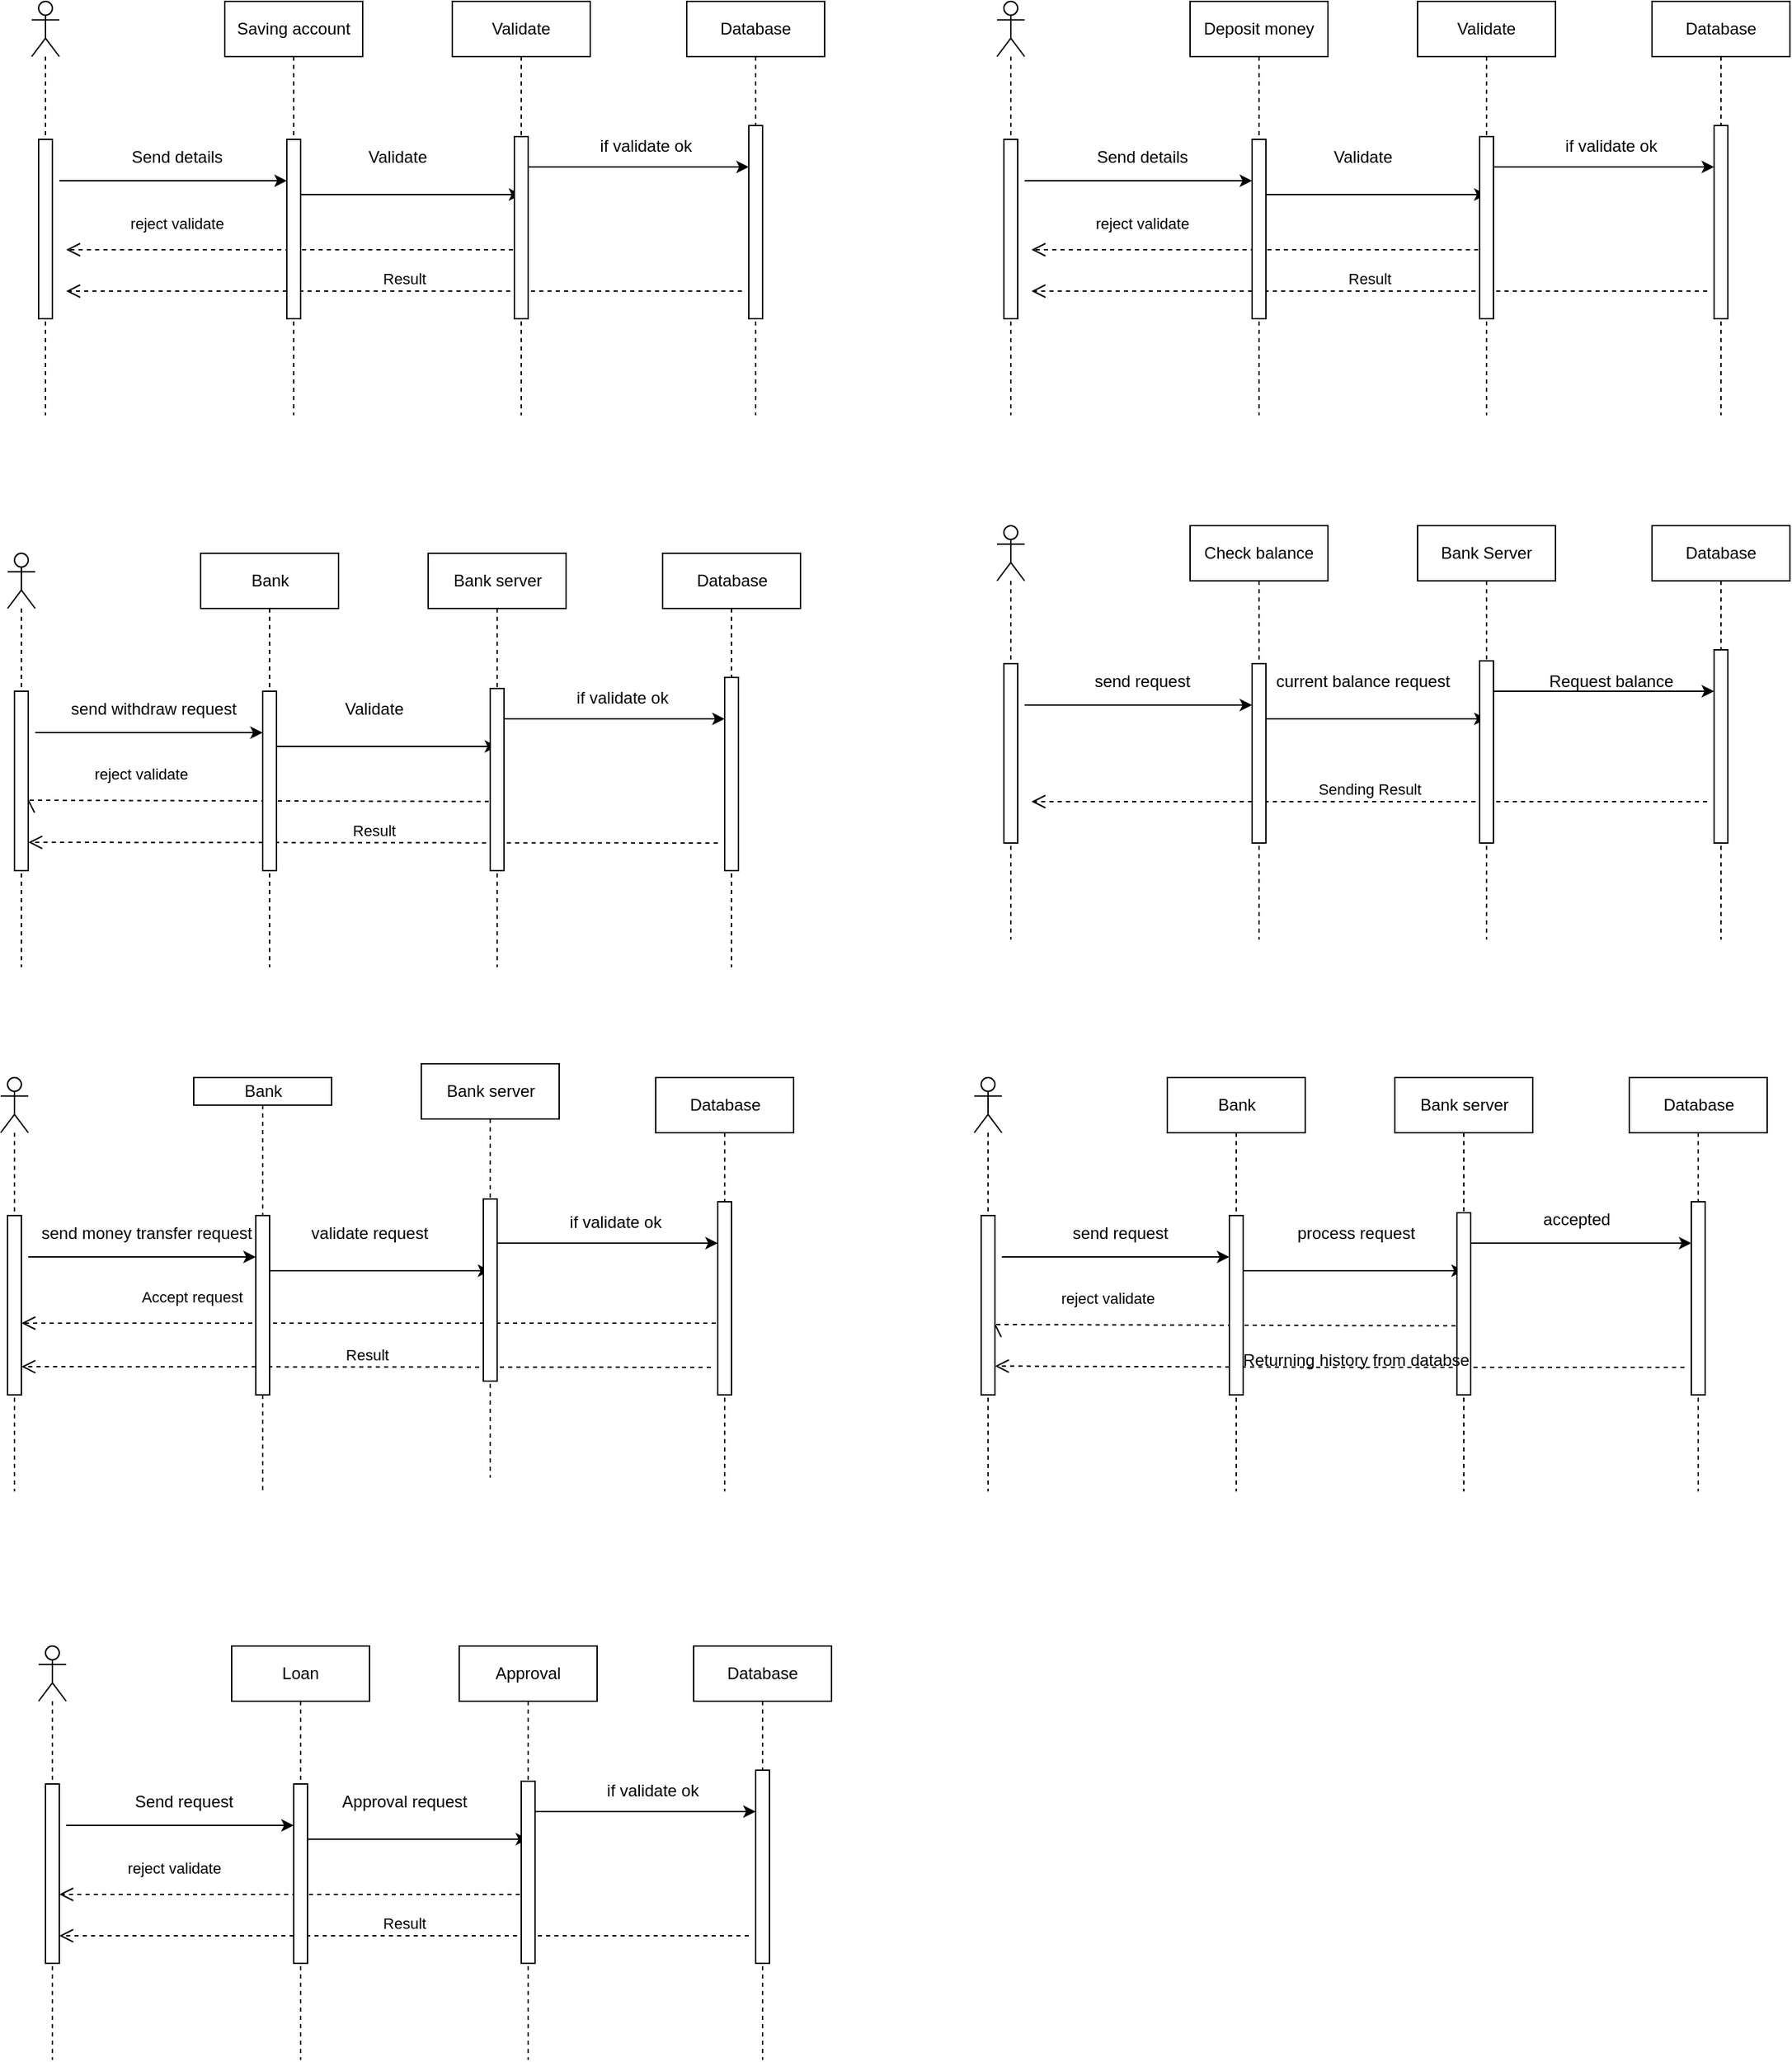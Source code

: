 <mxfile version="21.6.5" type="google">
  <diagram name="Page-1" id="U9WB36zFBjtZ9pLFfb3T">
    <mxGraphModel grid="1" page="1" gridSize="10" guides="1" tooltips="1" connect="1" arrows="1" fold="1" pageScale="1" pageWidth="1100" pageHeight="850" math="0" shadow="0">
      <root>
        <mxCell id="0" />
        <mxCell id="1" parent="0" />
        <mxCell id="IOoQbqno6DKZROFJa4lL-25" value="" style="endArrow=classic;html=1;rounded=0;" edge="1" parent="1">
          <mxGeometry width="50" height="50" relative="1" as="geometry">
            <mxPoint x="160" y="180" as="sourcePoint" />
            <mxPoint x="325" y="180" as="targetPoint" />
          </mxGeometry>
        </mxCell>
        <mxCell id="IOoQbqno6DKZROFJa4lL-26" value="" style="endArrow=classic;html=1;rounded=0;" edge="1" parent="1" target="IOoQbqno6DKZROFJa4lL-63">
          <mxGeometry width="50" height="50" relative="1" as="geometry">
            <mxPoint x="495" y="170" as="sourcePoint" />
            <mxPoint x="655" y="169.96" as="targetPoint" />
          </mxGeometry>
        </mxCell>
        <mxCell id="IOoQbqno6DKZROFJa4lL-27" value="" style="endArrow=classic;html=1;rounded=0;" edge="1" parent="1">
          <mxGeometry width="50" height="50" relative="1" as="geometry">
            <mxPoint x="335" y="190" as="sourcePoint" />
            <mxPoint x="495" y="190" as="targetPoint" />
          </mxGeometry>
        </mxCell>
        <mxCell id="IOoQbqno6DKZROFJa4lL-28" value="Send details" style="text;html=1;align=center;verticalAlign=middle;resizable=0;points=[];autosize=1;strokeColor=none;fillColor=none;" vertex="1" parent="1">
          <mxGeometry x="200" y="148" width="90" height="30" as="geometry" />
        </mxCell>
        <mxCell id="IOoQbqno6DKZROFJa4lL-30" value="Validate" style="text;html=1;align=center;verticalAlign=middle;resizable=0;points=[];autosize=1;strokeColor=none;fillColor=none;" vertex="1" parent="1">
          <mxGeometry x="370" y="148" width="70" height="30" as="geometry" />
        </mxCell>
        <mxCell id="IOoQbqno6DKZROFJa4lL-31" value="if validate ok" style="text;html=1;align=center;verticalAlign=middle;resizable=0;points=[];autosize=1;strokeColor=none;fillColor=none;" vertex="1" parent="1">
          <mxGeometry x="540" y="140" width="90" height="30" as="geometry" />
        </mxCell>
        <mxCell id="IOoQbqno6DKZROFJa4lL-33" value="Result" style="html=1;verticalAlign=bottom;endArrow=open;dashed=1;endSize=8;edgeStyle=elbowEdgeStyle;elbow=vertical;curved=0;rounded=0;" edge="1" parent="1">
          <mxGeometry relative="1" as="geometry">
            <mxPoint x="655" y="260" as="sourcePoint" />
            <mxPoint x="165" y="260" as="targetPoint" />
          </mxGeometry>
        </mxCell>
        <mxCell id="IOoQbqno6DKZROFJa4lL-34" value="reject validate" style="html=1;verticalAlign=bottom;endArrow=open;dashed=1;endSize=8;edgeStyle=elbowEdgeStyle;elbow=vertical;curved=0;rounded=0;exitX=0;exitY=0.615;exitDx=0;exitDy=0;exitPerimeter=0;" edge="1" parent="1">
          <mxGeometry x="0.515" y="-10" relative="1" as="geometry">
            <mxPoint x="495" y="229.95" as="sourcePoint" />
            <mxPoint x="165" y="230" as="targetPoint" />
            <mxPoint as="offset" />
          </mxGeometry>
        </mxCell>
        <mxCell id="IOoQbqno6DKZROFJa4lL-56" value="" style="shape=umlLifeline;perimeter=lifelinePerimeter;whiteSpace=wrap;html=1;container=1;dropTarget=0;collapsible=0;recursiveResize=0;outlineConnect=0;portConstraint=eastwest;newEdgeStyle={&quot;edgeStyle&quot;:&quot;elbowEdgeStyle&quot;,&quot;elbow&quot;:&quot;vertical&quot;,&quot;curved&quot;:0,&quot;rounded&quot;:0};participant=umlActor;" vertex="1" parent="1">
          <mxGeometry x="140" y="50" width="20" height="300" as="geometry" />
        </mxCell>
        <mxCell id="IOoQbqno6DKZROFJa4lL-57" value="" style="html=1;points=[];perimeter=orthogonalPerimeter;outlineConnect=0;targetShapes=umlLifeline;portConstraint=eastwest;newEdgeStyle={&quot;edgeStyle&quot;:&quot;elbowEdgeStyle&quot;,&quot;elbow&quot;:&quot;vertical&quot;,&quot;curved&quot;:0,&quot;rounded&quot;:0};" vertex="1" parent="IOoQbqno6DKZROFJa4lL-56">
          <mxGeometry x="5" y="100" width="10" height="130" as="geometry" />
        </mxCell>
        <mxCell id="IOoQbqno6DKZROFJa4lL-58" value="Saving account" style="shape=umlLifeline;perimeter=lifelinePerimeter;whiteSpace=wrap;html=1;container=1;dropTarget=0;collapsible=0;recursiveResize=0;outlineConnect=0;portConstraint=eastwest;newEdgeStyle={&quot;edgeStyle&quot;:&quot;elbowEdgeStyle&quot;,&quot;elbow&quot;:&quot;vertical&quot;,&quot;curved&quot;:0,&quot;rounded&quot;:0};" vertex="1" parent="1">
          <mxGeometry x="280" y="50" width="100" height="300" as="geometry" />
        </mxCell>
        <mxCell id="IOoQbqno6DKZROFJa4lL-59" value="" style="html=1;points=[];perimeter=orthogonalPerimeter;outlineConnect=0;targetShapes=umlLifeline;portConstraint=eastwest;newEdgeStyle={&quot;edgeStyle&quot;:&quot;elbowEdgeStyle&quot;,&quot;elbow&quot;:&quot;vertical&quot;,&quot;curved&quot;:0,&quot;rounded&quot;:0};" vertex="1" parent="IOoQbqno6DKZROFJa4lL-58">
          <mxGeometry x="45" y="100" width="10" height="130" as="geometry" />
        </mxCell>
        <mxCell id="IOoQbqno6DKZROFJa4lL-60" value="Validate" style="shape=umlLifeline;perimeter=lifelinePerimeter;whiteSpace=wrap;html=1;container=1;dropTarget=0;collapsible=0;recursiveResize=0;outlineConnect=0;portConstraint=eastwest;newEdgeStyle={&quot;edgeStyle&quot;:&quot;elbowEdgeStyle&quot;,&quot;elbow&quot;:&quot;vertical&quot;,&quot;curved&quot;:0,&quot;rounded&quot;:0};" vertex="1" parent="1">
          <mxGeometry x="445" y="50" width="100" height="300" as="geometry" />
        </mxCell>
        <mxCell id="IOoQbqno6DKZROFJa4lL-61" value="" style="html=1;points=[];perimeter=orthogonalPerimeter;outlineConnect=0;targetShapes=umlLifeline;portConstraint=eastwest;newEdgeStyle={&quot;edgeStyle&quot;:&quot;elbowEdgeStyle&quot;,&quot;elbow&quot;:&quot;vertical&quot;,&quot;curved&quot;:0,&quot;rounded&quot;:0};" vertex="1" parent="IOoQbqno6DKZROFJa4lL-60">
          <mxGeometry x="45" y="98" width="10" height="132" as="geometry" />
        </mxCell>
        <mxCell id="IOoQbqno6DKZROFJa4lL-62" value="Database" style="shape=umlLifeline;perimeter=lifelinePerimeter;whiteSpace=wrap;html=1;container=1;dropTarget=0;collapsible=0;recursiveResize=0;outlineConnect=0;portConstraint=eastwest;newEdgeStyle={&quot;edgeStyle&quot;:&quot;elbowEdgeStyle&quot;,&quot;elbow&quot;:&quot;vertical&quot;,&quot;curved&quot;:0,&quot;rounded&quot;:0};" vertex="1" parent="1">
          <mxGeometry x="615" y="50" width="100" height="300" as="geometry" />
        </mxCell>
        <mxCell id="IOoQbqno6DKZROFJa4lL-63" value="" style="html=1;points=[];perimeter=orthogonalPerimeter;outlineConnect=0;targetShapes=umlLifeline;portConstraint=eastwest;newEdgeStyle={&quot;edgeStyle&quot;:&quot;elbowEdgeStyle&quot;,&quot;elbow&quot;:&quot;vertical&quot;,&quot;curved&quot;:0,&quot;rounded&quot;:0};" vertex="1" parent="IOoQbqno6DKZROFJa4lL-62">
          <mxGeometry x="45" y="90" width="10" height="140" as="geometry" />
        </mxCell>
        <mxCell id="IOoQbqno6DKZROFJa4lL-65" value="" style="endArrow=classic;html=1;rounded=0;" edge="1" parent="1">
          <mxGeometry width="50" height="50" relative="1" as="geometry">
            <mxPoint x="860" y="560" as="sourcePoint" />
            <mxPoint x="1025" y="560" as="targetPoint" />
          </mxGeometry>
        </mxCell>
        <mxCell id="IOoQbqno6DKZROFJa4lL-66" value="" style="endArrow=classic;html=1;rounded=0;" edge="1" parent="1" target="IOoQbqno6DKZROFJa4lL-80">
          <mxGeometry width="50" height="50" relative="1" as="geometry">
            <mxPoint x="1195" y="550" as="sourcePoint" />
            <mxPoint x="1355" y="549.96" as="targetPoint" />
          </mxGeometry>
        </mxCell>
        <mxCell id="IOoQbqno6DKZROFJa4lL-67" value="" style="endArrow=classic;html=1;rounded=0;" edge="1" parent="1">
          <mxGeometry width="50" height="50" relative="1" as="geometry">
            <mxPoint x="1035" y="570" as="sourcePoint" />
            <mxPoint x="1195" y="570" as="targetPoint" />
          </mxGeometry>
        </mxCell>
        <mxCell id="IOoQbqno6DKZROFJa4lL-68" value="send request" style="text;html=1;align=center;verticalAlign=middle;resizable=0;points=[];autosize=1;strokeColor=none;fillColor=none;" vertex="1" parent="1">
          <mxGeometry x="900" y="528" width="90" height="30" as="geometry" />
        </mxCell>
        <mxCell id="IOoQbqno6DKZROFJa4lL-69" value="current balance request" style="text;html=1;align=center;verticalAlign=middle;resizable=0;points=[];autosize=1;strokeColor=none;fillColor=none;" vertex="1" parent="1">
          <mxGeometry x="1030" y="528" width="150" height="30" as="geometry" />
        </mxCell>
        <mxCell id="IOoQbqno6DKZROFJa4lL-70" value="Request balance" style="text;html=1;align=center;verticalAlign=middle;resizable=0;points=[];autosize=1;strokeColor=none;fillColor=none;" vertex="1" parent="1">
          <mxGeometry x="1230" y="528" width="110" height="30" as="geometry" />
        </mxCell>
        <mxCell id="IOoQbqno6DKZROFJa4lL-71" value="Sending Result" style="html=1;verticalAlign=bottom;endArrow=open;dashed=1;endSize=8;edgeStyle=elbowEdgeStyle;elbow=vertical;curved=0;rounded=0;" edge="1" parent="1">
          <mxGeometry relative="1" as="geometry">
            <mxPoint x="1355" y="630" as="sourcePoint" />
            <mxPoint x="865" y="630" as="targetPoint" />
          </mxGeometry>
        </mxCell>
        <mxCell id="IOoQbqno6DKZROFJa4lL-73" value="" style="shape=umlLifeline;perimeter=lifelinePerimeter;whiteSpace=wrap;html=1;container=1;dropTarget=0;collapsible=0;recursiveResize=0;outlineConnect=0;portConstraint=eastwest;newEdgeStyle={&quot;edgeStyle&quot;:&quot;elbowEdgeStyle&quot;,&quot;elbow&quot;:&quot;vertical&quot;,&quot;curved&quot;:0,&quot;rounded&quot;:0};participant=umlActor;" vertex="1" parent="1">
          <mxGeometry x="840" y="430" width="20" height="300" as="geometry" />
        </mxCell>
        <mxCell id="IOoQbqno6DKZROFJa4lL-74" value="" style="html=1;points=[];perimeter=orthogonalPerimeter;outlineConnect=0;targetShapes=umlLifeline;portConstraint=eastwest;newEdgeStyle={&quot;edgeStyle&quot;:&quot;elbowEdgeStyle&quot;,&quot;elbow&quot;:&quot;vertical&quot;,&quot;curved&quot;:0,&quot;rounded&quot;:0};" vertex="1" parent="IOoQbqno6DKZROFJa4lL-73">
          <mxGeometry x="5" y="100" width="10" height="130" as="geometry" />
        </mxCell>
        <mxCell id="IOoQbqno6DKZROFJa4lL-75" value="Check balance" style="shape=umlLifeline;perimeter=lifelinePerimeter;whiteSpace=wrap;html=1;container=1;dropTarget=0;collapsible=0;recursiveResize=0;outlineConnect=0;portConstraint=eastwest;newEdgeStyle={&quot;edgeStyle&quot;:&quot;elbowEdgeStyle&quot;,&quot;elbow&quot;:&quot;vertical&quot;,&quot;curved&quot;:0,&quot;rounded&quot;:0};" vertex="1" parent="1">
          <mxGeometry x="980" y="430" width="100" height="300" as="geometry" />
        </mxCell>
        <mxCell id="IOoQbqno6DKZROFJa4lL-76" value="" style="html=1;points=[];perimeter=orthogonalPerimeter;outlineConnect=0;targetShapes=umlLifeline;portConstraint=eastwest;newEdgeStyle={&quot;edgeStyle&quot;:&quot;elbowEdgeStyle&quot;,&quot;elbow&quot;:&quot;vertical&quot;,&quot;curved&quot;:0,&quot;rounded&quot;:0};" vertex="1" parent="IOoQbqno6DKZROFJa4lL-75">
          <mxGeometry x="45" y="100" width="10" height="130" as="geometry" />
        </mxCell>
        <mxCell id="IOoQbqno6DKZROFJa4lL-77" value="Bank Server" style="shape=umlLifeline;perimeter=lifelinePerimeter;whiteSpace=wrap;html=1;container=1;dropTarget=0;collapsible=0;recursiveResize=0;outlineConnect=0;portConstraint=eastwest;newEdgeStyle={&quot;edgeStyle&quot;:&quot;elbowEdgeStyle&quot;,&quot;elbow&quot;:&quot;vertical&quot;,&quot;curved&quot;:0,&quot;rounded&quot;:0};" vertex="1" parent="1">
          <mxGeometry x="1145" y="430" width="100" height="300" as="geometry" />
        </mxCell>
        <mxCell id="IOoQbqno6DKZROFJa4lL-78" value="" style="html=1;points=[];perimeter=orthogonalPerimeter;outlineConnect=0;targetShapes=umlLifeline;portConstraint=eastwest;newEdgeStyle={&quot;edgeStyle&quot;:&quot;elbowEdgeStyle&quot;,&quot;elbow&quot;:&quot;vertical&quot;,&quot;curved&quot;:0,&quot;rounded&quot;:0};" vertex="1" parent="IOoQbqno6DKZROFJa4lL-77">
          <mxGeometry x="45" y="98" width="10" height="132" as="geometry" />
        </mxCell>
        <mxCell id="IOoQbqno6DKZROFJa4lL-79" value="Database" style="shape=umlLifeline;perimeter=lifelinePerimeter;whiteSpace=wrap;html=1;container=1;dropTarget=0;collapsible=0;recursiveResize=0;outlineConnect=0;portConstraint=eastwest;newEdgeStyle={&quot;edgeStyle&quot;:&quot;elbowEdgeStyle&quot;,&quot;elbow&quot;:&quot;vertical&quot;,&quot;curved&quot;:0,&quot;rounded&quot;:0};" vertex="1" parent="1">
          <mxGeometry x="1315" y="430" width="100" height="300" as="geometry" />
        </mxCell>
        <mxCell id="IOoQbqno6DKZROFJa4lL-80" value="" style="html=1;points=[];perimeter=orthogonalPerimeter;outlineConnect=0;targetShapes=umlLifeline;portConstraint=eastwest;newEdgeStyle={&quot;edgeStyle&quot;:&quot;elbowEdgeStyle&quot;,&quot;elbow&quot;:&quot;vertical&quot;,&quot;curved&quot;:0,&quot;rounded&quot;:0};" vertex="1" parent="IOoQbqno6DKZROFJa4lL-79">
          <mxGeometry x="45" y="90" width="10" height="140" as="geometry" />
        </mxCell>
        <mxCell id="IOoQbqno6DKZROFJa4lL-97" value="" style="endArrow=classic;html=1;rounded=0;" edge="1" parent="1">
          <mxGeometry width="50" height="50" relative="1" as="geometry">
            <mxPoint x="165" y="1372" as="sourcePoint" />
            <mxPoint x="330" y="1372" as="targetPoint" />
          </mxGeometry>
        </mxCell>
        <mxCell id="IOoQbqno6DKZROFJa4lL-98" value="" style="endArrow=classic;html=1;rounded=0;" edge="1" parent="1" target="IOoQbqno6DKZROFJa4lL-112">
          <mxGeometry width="50" height="50" relative="1" as="geometry">
            <mxPoint x="500" y="1362" as="sourcePoint" />
            <mxPoint x="660" y="1361.96" as="targetPoint" />
          </mxGeometry>
        </mxCell>
        <mxCell id="IOoQbqno6DKZROFJa4lL-99" value="" style="endArrow=classic;html=1;rounded=0;" edge="1" parent="1">
          <mxGeometry width="50" height="50" relative="1" as="geometry">
            <mxPoint x="340" y="1382" as="sourcePoint" />
            <mxPoint x="500" y="1382" as="targetPoint" />
          </mxGeometry>
        </mxCell>
        <mxCell id="IOoQbqno6DKZROFJa4lL-100" value="Send request" style="text;html=1;align=center;verticalAlign=middle;resizable=0;points=[];autosize=1;strokeColor=none;fillColor=none;" vertex="1" parent="1">
          <mxGeometry x="205" y="1340" width="90" height="30" as="geometry" />
        </mxCell>
        <mxCell id="IOoQbqno6DKZROFJa4lL-101" value="Approval request" style="text;html=1;align=center;verticalAlign=middle;resizable=0;points=[];autosize=1;strokeColor=none;fillColor=none;" vertex="1" parent="1">
          <mxGeometry x="355" y="1340" width="110" height="30" as="geometry" />
        </mxCell>
        <mxCell id="IOoQbqno6DKZROFJa4lL-102" value="if validate ok" style="text;html=1;align=center;verticalAlign=middle;resizable=0;points=[];autosize=1;strokeColor=none;fillColor=none;" vertex="1" parent="1">
          <mxGeometry x="545" y="1332" width="90" height="30" as="geometry" />
        </mxCell>
        <mxCell id="IOoQbqno6DKZROFJa4lL-103" value="Result" style="html=1;verticalAlign=bottom;endArrow=open;dashed=1;endSize=8;edgeStyle=elbowEdgeStyle;elbow=vertical;curved=0;rounded=0;" edge="1" parent="1" target="IOoQbqno6DKZROFJa4lL-106">
          <mxGeometry relative="1" as="geometry">
            <mxPoint x="660" y="1452" as="sourcePoint" />
            <mxPoint x="170" y="1452" as="targetPoint" />
          </mxGeometry>
        </mxCell>
        <mxCell id="IOoQbqno6DKZROFJa4lL-104" value="reject validate" style="html=1;verticalAlign=bottom;endArrow=open;dashed=1;endSize=8;edgeStyle=elbowEdgeStyle;elbow=vertical;curved=0;rounded=0;exitX=0;exitY=0.615;exitDx=0;exitDy=0;exitPerimeter=0;" edge="1" parent="1" target="IOoQbqno6DKZROFJa4lL-106">
          <mxGeometry x="0.515" y="-10" relative="1" as="geometry">
            <mxPoint x="500" y="1421.95" as="sourcePoint" />
            <mxPoint x="170" y="1422" as="targetPoint" />
            <mxPoint as="offset" />
          </mxGeometry>
        </mxCell>
        <mxCell id="IOoQbqno6DKZROFJa4lL-105" value="" style="shape=umlLifeline;perimeter=lifelinePerimeter;whiteSpace=wrap;html=1;container=1;dropTarget=0;collapsible=0;recursiveResize=0;outlineConnect=0;portConstraint=eastwest;newEdgeStyle={&quot;edgeStyle&quot;:&quot;elbowEdgeStyle&quot;,&quot;elbow&quot;:&quot;vertical&quot;,&quot;curved&quot;:0,&quot;rounded&quot;:0};participant=umlActor;" vertex="1" parent="1">
          <mxGeometry x="145" y="1242" width="20" height="300" as="geometry" />
        </mxCell>
        <mxCell id="IOoQbqno6DKZROFJa4lL-106" value="" style="html=1;points=[];perimeter=orthogonalPerimeter;outlineConnect=0;targetShapes=umlLifeline;portConstraint=eastwest;newEdgeStyle={&quot;edgeStyle&quot;:&quot;elbowEdgeStyle&quot;,&quot;elbow&quot;:&quot;vertical&quot;,&quot;curved&quot;:0,&quot;rounded&quot;:0};" vertex="1" parent="IOoQbqno6DKZROFJa4lL-105">
          <mxGeometry x="5" y="100" width="10" height="130" as="geometry" />
        </mxCell>
        <mxCell id="IOoQbqno6DKZROFJa4lL-107" value="Loan" style="shape=umlLifeline;perimeter=lifelinePerimeter;whiteSpace=wrap;html=1;container=1;dropTarget=0;collapsible=0;recursiveResize=0;outlineConnect=0;portConstraint=eastwest;newEdgeStyle={&quot;edgeStyle&quot;:&quot;elbowEdgeStyle&quot;,&quot;elbow&quot;:&quot;vertical&quot;,&quot;curved&quot;:0,&quot;rounded&quot;:0};" vertex="1" parent="1">
          <mxGeometry x="285" y="1242" width="100" height="300" as="geometry" />
        </mxCell>
        <mxCell id="IOoQbqno6DKZROFJa4lL-108" value="" style="html=1;points=[];perimeter=orthogonalPerimeter;outlineConnect=0;targetShapes=umlLifeline;portConstraint=eastwest;newEdgeStyle={&quot;edgeStyle&quot;:&quot;elbowEdgeStyle&quot;,&quot;elbow&quot;:&quot;vertical&quot;,&quot;curved&quot;:0,&quot;rounded&quot;:0};" vertex="1" parent="IOoQbqno6DKZROFJa4lL-107">
          <mxGeometry x="45" y="100" width="10" height="130" as="geometry" />
        </mxCell>
        <mxCell id="IOoQbqno6DKZROFJa4lL-109" value="Approval" style="shape=umlLifeline;perimeter=lifelinePerimeter;whiteSpace=wrap;html=1;container=1;dropTarget=0;collapsible=0;recursiveResize=0;outlineConnect=0;portConstraint=eastwest;newEdgeStyle={&quot;edgeStyle&quot;:&quot;elbowEdgeStyle&quot;,&quot;elbow&quot;:&quot;vertical&quot;,&quot;curved&quot;:0,&quot;rounded&quot;:0};" vertex="1" parent="1">
          <mxGeometry x="450" y="1242" width="100" height="300" as="geometry" />
        </mxCell>
        <mxCell id="IOoQbqno6DKZROFJa4lL-110" value="" style="html=1;points=[];perimeter=orthogonalPerimeter;outlineConnect=0;targetShapes=umlLifeline;portConstraint=eastwest;newEdgeStyle={&quot;edgeStyle&quot;:&quot;elbowEdgeStyle&quot;,&quot;elbow&quot;:&quot;vertical&quot;,&quot;curved&quot;:0,&quot;rounded&quot;:0};" vertex="1" parent="IOoQbqno6DKZROFJa4lL-109">
          <mxGeometry x="45" y="98" width="10" height="132" as="geometry" />
        </mxCell>
        <mxCell id="IOoQbqno6DKZROFJa4lL-111" value="Database" style="shape=umlLifeline;perimeter=lifelinePerimeter;whiteSpace=wrap;html=1;container=1;dropTarget=0;collapsible=0;recursiveResize=0;outlineConnect=0;portConstraint=eastwest;newEdgeStyle={&quot;edgeStyle&quot;:&quot;elbowEdgeStyle&quot;,&quot;elbow&quot;:&quot;vertical&quot;,&quot;curved&quot;:0,&quot;rounded&quot;:0};" vertex="1" parent="1">
          <mxGeometry x="620" y="1242" width="100" height="300" as="geometry" />
        </mxCell>
        <mxCell id="IOoQbqno6DKZROFJa4lL-112" value="" style="html=1;points=[];perimeter=orthogonalPerimeter;outlineConnect=0;targetShapes=umlLifeline;portConstraint=eastwest;newEdgeStyle={&quot;edgeStyle&quot;:&quot;elbowEdgeStyle&quot;,&quot;elbow&quot;:&quot;vertical&quot;,&quot;curved&quot;:0,&quot;rounded&quot;:0};" vertex="1" parent="IOoQbqno6DKZROFJa4lL-111">
          <mxGeometry x="45" y="90" width="10" height="140" as="geometry" />
        </mxCell>
        <mxCell id="IOoQbqno6DKZROFJa4lL-113" value="" style="endArrow=classic;html=1;rounded=0;" edge="1" parent="1">
          <mxGeometry width="50" height="50" relative="1" as="geometry">
            <mxPoint x="860" y="180" as="sourcePoint" />
            <mxPoint x="1025" y="180" as="targetPoint" />
          </mxGeometry>
        </mxCell>
        <mxCell id="IOoQbqno6DKZROFJa4lL-114" value="" style="endArrow=classic;html=1;rounded=0;" edge="1" parent="1" target="IOoQbqno6DKZROFJa4lL-128">
          <mxGeometry width="50" height="50" relative="1" as="geometry">
            <mxPoint x="1195" y="170" as="sourcePoint" />
            <mxPoint x="1355" y="169.96" as="targetPoint" />
          </mxGeometry>
        </mxCell>
        <mxCell id="IOoQbqno6DKZROFJa4lL-115" value="" style="endArrow=classic;html=1;rounded=0;" edge="1" parent="1">
          <mxGeometry width="50" height="50" relative="1" as="geometry">
            <mxPoint x="1035" y="190" as="sourcePoint" />
            <mxPoint x="1195" y="190" as="targetPoint" />
          </mxGeometry>
        </mxCell>
        <mxCell id="IOoQbqno6DKZROFJa4lL-116" value="Send details" style="text;html=1;align=center;verticalAlign=middle;resizable=0;points=[];autosize=1;strokeColor=none;fillColor=none;" vertex="1" parent="1">
          <mxGeometry x="900" y="148" width="90" height="30" as="geometry" />
        </mxCell>
        <mxCell id="IOoQbqno6DKZROFJa4lL-117" value="Validate" style="text;html=1;align=center;verticalAlign=middle;resizable=0;points=[];autosize=1;strokeColor=none;fillColor=none;" vertex="1" parent="1">
          <mxGeometry x="1070" y="148" width="70" height="30" as="geometry" />
        </mxCell>
        <mxCell id="IOoQbqno6DKZROFJa4lL-118" value="if validate ok" style="text;html=1;align=center;verticalAlign=middle;resizable=0;points=[];autosize=1;strokeColor=none;fillColor=none;" vertex="1" parent="1">
          <mxGeometry x="1240" y="140" width="90" height="30" as="geometry" />
        </mxCell>
        <mxCell id="IOoQbqno6DKZROFJa4lL-119" value="Result" style="html=1;verticalAlign=bottom;endArrow=open;dashed=1;endSize=8;edgeStyle=elbowEdgeStyle;elbow=vertical;curved=0;rounded=0;" edge="1" parent="1">
          <mxGeometry relative="1" as="geometry">
            <mxPoint x="1355" y="260" as="sourcePoint" />
            <mxPoint x="865" y="260" as="targetPoint" />
          </mxGeometry>
        </mxCell>
        <mxCell id="IOoQbqno6DKZROFJa4lL-120" value="reject validate" style="html=1;verticalAlign=bottom;endArrow=open;dashed=1;endSize=8;edgeStyle=elbowEdgeStyle;elbow=vertical;curved=0;rounded=0;exitX=0;exitY=0.615;exitDx=0;exitDy=0;exitPerimeter=0;" edge="1" parent="1">
          <mxGeometry x="0.515" y="-10" relative="1" as="geometry">
            <mxPoint x="1195" y="229.95" as="sourcePoint" />
            <mxPoint x="865" y="230" as="targetPoint" />
            <mxPoint as="offset" />
          </mxGeometry>
        </mxCell>
        <mxCell id="IOoQbqno6DKZROFJa4lL-121" value="" style="shape=umlLifeline;perimeter=lifelinePerimeter;whiteSpace=wrap;html=1;container=1;dropTarget=0;collapsible=0;recursiveResize=0;outlineConnect=0;portConstraint=eastwest;newEdgeStyle={&quot;edgeStyle&quot;:&quot;elbowEdgeStyle&quot;,&quot;elbow&quot;:&quot;vertical&quot;,&quot;curved&quot;:0,&quot;rounded&quot;:0};participant=umlActor;" vertex="1" parent="1">
          <mxGeometry x="840" y="50" width="20" height="300" as="geometry" />
        </mxCell>
        <mxCell id="IOoQbqno6DKZROFJa4lL-122" value="" style="html=1;points=[];perimeter=orthogonalPerimeter;outlineConnect=0;targetShapes=umlLifeline;portConstraint=eastwest;newEdgeStyle={&quot;edgeStyle&quot;:&quot;elbowEdgeStyle&quot;,&quot;elbow&quot;:&quot;vertical&quot;,&quot;curved&quot;:0,&quot;rounded&quot;:0};" vertex="1" parent="IOoQbqno6DKZROFJa4lL-121">
          <mxGeometry x="5" y="100" width="10" height="130" as="geometry" />
        </mxCell>
        <mxCell id="IOoQbqno6DKZROFJa4lL-123" value="Deposit money" style="shape=umlLifeline;perimeter=lifelinePerimeter;whiteSpace=wrap;html=1;container=1;dropTarget=0;collapsible=0;recursiveResize=0;outlineConnect=0;portConstraint=eastwest;newEdgeStyle={&quot;edgeStyle&quot;:&quot;elbowEdgeStyle&quot;,&quot;elbow&quot;:&quot;vertical&quot;,&quot;curved&quot;:0,&quot;rounded&quot;:0};" vertex="1" parent="1">
          <mxGeometry x="980" y="50" width="100" height="300" as="geometry" />
        </mxCell>
        <mxCell id="IOoQbqno6DKZROFJa4lL-124" value="" style="html=1;points=[];perimeter=orthogonalPerimeter;outlineConnect=0;targetShapes=umlLifeline;portConstraint=eastwest;newEdgeStyle={&quot;edgeStyle&quot;:&quot;elbowEdgeStyle&quot;,&quot;elbow&quot;:&quot;vertical&quot;,&quot;curved&quot;:0,&quot;rounded&quot;:0};" vertex="1" parent="IOoQbqno6DKZROFJa4lL-123">
          <mxGeometry x="45" y="100" width="10" height="130" as="geometry" />
        </mxCell>
        <mxCell id="IOoQbqno6DKZROFJa4lL-125" value="Validate" style="shape=umlLifeline;perimeter=lifelinePerimeter;whiteSpace=wrap;html=1;container=1;dropTarget=0;collapsible=0;recursiveResize=0;outlineConnect=0;portConstraint=eastwest;newEdgeStyle={&quot;edgeStyle&quot;:&quot;elbowEdgeStyle&quot;,&quot;elbow&quot;:&quot;vertical&quot;,&quot;curved&quot;:0,&quot;rounded&quot;:0};" vertex="1" parent="1">
          <mxGeometry x="1145" y="50" width="100" height="300" as="geometry" />
        </mxCell>
        <mxCell id="IOoQbqno6DKZROFJa4lL-126" value="" style="html=1;points=[];perimeter=orthogonalPerimeter;outlineConnect=0;targetShapes=umlLifeline;portConstraint=eastwest;newEdgeStyle={&quot;edgeStyle&quot;:&quot;elbowEdgeStyle&quot;,&quot;elbow&quot;:&quot;vertical&quot;,&quot;curved&quot;:0,&quot;rounded&quot;:0};" vertex="1" parent="IOoQbqno6DKZROFJa4lL-125">
          <mxGeometry x="45" y="98" width="10" height="132" as="geometry" />
        </mxCell>
        <mxCell id="IOoQbqno6DKZROFJa4lL-127" value="Database" style="shape=umlLifeline;perimeter=lifelinePerimeter;whiteSpace=wrap;html=1;container=1;dropTarget=0;collapsible=0;recursiveResize=0;outlineConnect=0;portConstraint=eastwest;newEdgeStyle={&quot;edgeStyle&quot;:&quot;elbowEdgeStyle&quot;,&quot;elbow&quot;:&quot;vertical&quot;,&quot;curved&quot;:0,&quot;rounded&quot;:0};" vertex="1" parent="1">
          <mxGeometry x="1315" y="50" width="100" height="300" as="geometry" />
        </mxCell>
        <mxCell id="IOoQbqno6DKZROFJa4lL-128" value="" style="html=1;points=[];perimeter=orthogonalPerimeter;outlineConnect=0;targetShapes=umlLifeline;portConstraint=eastwest;newEdgeStyle={&quot;edgeStyle&quot;:&quot;elbowEdgeStyle&quot;,&quot;elbow&quot;:&quot;vertical&quot;,&quot;curved&quot;:0,&quot;rounded&quot;:0};" vertex="1" parent="IOoQbqno6DKZROFJa4lL-127">
          <mxGeometry x="45" y="90" width="10" height="140" as="geometry" />
        </mxCell>
        <mxCell id="IOoQbqno6DKZROFJa4lL-129" value="" style="endArrow=classic;html=1;rounded=0;" edge="1" parent="1">
          <mxGeometry width="50" height="50" relative="1" as="geometry">
            <mxPoint x="142.5" y="580" as="sourcePoint" />
            <mxPoint x="307.5" y="580" as="targetPoint" />
          </mxGeometry>
        </mxCell>
        <mxCell id="IOoQbqno6DKZROFJa4lL-130" value="" style="endArrow=classic;html=1;rounded=0;" edge="1" parent="1" target="IOoQbqno6DKZROFJa4lL-144">
          <mxGeometry width="50" height="50" relative="1" as="geometry">
            <mxPoint x="477.5" y="570" as="sourcePoint" />
            <mxPoint x="637.5" y="569.96" as="targetPoint" />
          </mxGeometry>
        </mxCell>
        <mxCell id="IOoQbqno6DKZROFJa4lL-131" value="" style="endArrow=classic;html=1;rounded=0;" edge="1" parent="1">
          <mxGeometry width="50" height="50" relative="1" as="geometry">
            <mxPoint x="317.5" y="590" as="sourcePoint" />
            <mxPoint x="477.5" y="590" as="targetPoint" />
          </mxGeometry>
        </mxCell>
        <mxCell id="IOoQbqno6DKZROFJa4lL-132" value="send withdraw request" style="text;html=1;align=center;verticalAlign=middle;resizable=0;points=[];autosize=1;strokeColor=none;fillColor=none;" vertex="1" parent="1">
          <mxGeometry x="157.5" y="548" width="140" height="30" as="geometry" />
        </mxCell>
        <mxCell id="IOoQbqno6DKZROFJa4lL-133" value="Validate" style="text;html=1;align=center;verticalAlign=middle;resizable=0;points=[];autosize=1;strokeColor=none;fillColor=none;" vertex="1" parent="1">
          <mxGeometry x="352.5" y="548" width="70" height="30" as="geometry" />
        </mxCell>
        <mxCell id="IOoQbqno6DKZROFJa4lL-134" value="if validate ok" style="text;html=1;align=center;verticalAlign=middle;resizable=0;points=[];autosize=1;strokeColor=none;fillColor=none;" vertex="1" parent="1">
          <mxGeometry x="522.5" y="540" width="90" height="30" as="geometry" />
        </mxCell>
        <mxCell id="IOoQbqno6DKZROFJa4lL-135" value="Result" style="html=1;verticalAlign=bottom;endArrow=open;dashed=1;endSize=8;edgeStyle=elbowEdgeStyle;elbow=vertical;curved=0;rounded=0;entryX=0.753;entryY=0.697;entryDx=0;entryDy=0;entryPerimeter=0;" edge="1" parent="1" target="IOoQbqno6DKZROFJa4lL-137">
          <mxGeometry relative="1" as="geometry">
            <mxPoint x="637.5" y="660" as="sourcePoint" />
            <mxPoint x="147.5" y="660" as="targetPoint" />
          </mxGeometry>
        </mxCell>
        <mxCell id="IOoQbqno6DKZROFJa4lL-136" value="reject validate" style="html=1;verticalAlign=bottom;endArrow=open;dashed=1;endSize=8;edgeStyle=elbowEdgeStyle;elbow=vertical;curved=0;rounded=0;exitX=0;exitY=0.615;exitDx=0;exitDy=0;exitPerimeter=0;entryX=0.753;entryY=0.593;entryDx=0;entryDy=0;entryPerimeter=0;" edge="1" parent="1" target="IOoQbqno6DKZROFJa4lL-137">
          <mxGeometry x="0.515" y="-10" relative="1" as="geometry">
            <mxPoint x="477.5" y="629.95" as="sourcePoint" />
            <mxPoint x="147.5" y="630" as="targetPoint" />
            <mxPoint as="offset" />
          </mxGeometry>
        </mxCell>
        <mxCell id="IOoQbqno6DKZROFJa4lL-137" value="" style="shape=umlLifeline;perimeter=lifelinePerimeter;whiteSpace=wrap;html=1;container=1;dropTarget=0;collapsible=0;recursiveResize=0;outlineConnect=0;portConstraint=eastwest;newEdgeStyle={&quot;edgeStyle&quot;:&quot;elbowEdgeStyle&quot;,&quot;elbow&quot;:&quot;vertical&quot;,&quot;curved&quot;:0,&quot;rounded&quot;:0};participant=umlActor;" vertex="1" parent="1">
          <mxGeometry x="122.5" y="450" width="20" height="300" as="geometry" />
        </mxCell>
        <mxCell id="IOoQbqno6DKZROFJa4lL-138" value="" style="html=1;points=[];perimeter=orthogonalPerimeter;outlineConnect=0;targetShapes=umlLifeline;portConstraint=eastwest;newEdgeStyle={&quot;edgeStyle&quot;:&quot;elbowEdgeStyle&quot;,&quot;elbow&quot;:&quot;vertical&quot;,&quot;curved&quot;:0,&quot;rounded&quot;:0};" vertex="1" parent="IOoQbqno6DKZROFJa4lL-137">
          <mxGeometry x="5" y="100" width="10" height="130" as="geometry" />
        </mxCell>
        <mxCell id="IOoQbqno6DKZROFJa4lL-139" value="Bank" style="shape=umlLifeline;perimeter=lifelinePerimeter;whiteSpace=wrap;html=1;container=1;dropTarget=0;collapsible=0;recursiveResize=0;outlineConnect=0;portConstraint=eastwest;newEdgeStyle={&quot;edgeStyle&quot;:&quot;elbowEdgeStyle&quot;,&quot;elbow&quot;:&quot;vertical&quot;,&quot;curved&quot;:0,&quot;rounded&quot;:0};" vertex="1" parent="1">
          <mxGeometry x="262.5" y="450" width="100" height="300" as="geometry" />
        </mxCell>
        <mxCell id="IOoQbqno6DKZROFJa4lL-140" value="" style="html=1;points=[];perimeter=orthogonalPerimeter;outlineConnect=0;targetShapes=umlLifeline;portConstraint=eastwest;newEdgeStyle={&quot;edgeStyle&quot;:&quot;elbowEdgeStyle&quot;,&quot;elbow&quot;:&quot;vertical&quot;,&quot;curved&quot;:0,&quot;rounded&quot;:0};" vertex="1" parent="IOoQbqno6DKZROFJa4lL-139">
          <mxGeometry x="45" y="100" width="10" height="130" as="geometry" />
        </mxCell>
        <mxCell id="IOoQbqno6DKZROFJa4lL-141" value="Bank server" style="shape=umlLifeline;perimeter=lifelinePerimeter;whiteSpace=wrap;html=1;container=1;dropTarget=0;collapsible=0;recursiveResize=0;outlineConnect=0;portConstraint=eastwest;newEdgeStyle={&quot;edgeStyle&quot;:&quot;elbowEdgeStyle&quot;,&quot;elbow&quot;:&quot;vertical&quot;,&quot;curved&quot;:0,&quot;rounded&quot;:0};" vertex="1" parent="1">
          <mxGeometry x="427.5" y="450" width="100" height="300" as="geometry" />
        </mxCell>
        <mxCell id="IOoQbqno6DKZROFJa4lL-142" value="" style="html=1;points=[];perimeter=orthogonalPerimeter;outlineConnect=0;targetShapes=umlLifeline;portConstraint=eastwest;newEdgeStyle={&quot;edgeStyle&quot;:&quot;elbowEdgeStyle&quot;,&quot;elbow&quot;:&quot;vertical&quot;,&quot;curved&quot;:0,&quot;rounded&quot;:0};" vertex="1" parent="IOoQbqno6DKZROFJa4lL-141">
          <mxGeometry x="45" y="98" width="10" height="132" as="geometry" />
        </mxCell>
        <mxCell id="IOoQbqno6DKZROFJa4lL-143" value="Database" style="shape=umlLifeline;perimeter=lifelinePerimeter;whiteSpace=wrap;html=1;container=1;dropTarget=0;collapsible=0;recursiveResize=0;outlineConnect=0;portConstraint=eastwest;newEdgeStyle={&quot;edgeStyle&quot;:&quot;elbowEdgeStyle&quot;,&quot;elbow&quot;:&quot;vertical&quot;,&quot;curved&quot;:0,&quot;rounded&quot;:0};" vertex="1" parent="1">
          <mxGeometry x="597.5" y="450" width="100" height="300" as="geometry" />
        </mxCell>
        <mxCell id="IOoQbqno6DKZROFJa4lL-144" value="" style="html=1;points=[];perimeter=orthogonalPerimeter;outlineConnect=0;targetShapes=umlLifeline;portConstraint=eastwest;newEdgeStyle={&quot;edgeStyle&quot;:&quot;elbowEdgeStyle&quot;,&quot;elbow&quot;:&quot;vertical&quot;,&quot;curved&quot;:0,&quot;rounded&quot;:0};" vertex="1" parent="IOoQbqno6DKZROFJa4lL-143">
          <mxGeometry x="45" y="90" width="10" height="140" as="geometry" />
        </mxCell>
        <mxCell id="IOoQbqno6DKZROFJa4lL-145" value="" style="endArrow=classic;html=1;rounded=0;" edge="1" parent="1">
          <mxGeometry width="50" height="50" relative="1" as="geometry">
            <mxPoint x="137.5" y="960" as="sourcePoint" />
            <mxPoint x="302.5" y="960" as="targetPoint" />
          </mxGeometry>
        </mxCell>
        <mxCell id="IOoQbqno6DKZROFJa4lL-146" value="" style="endArrow=classic;html=1;rounded=0;" edge="1" parent="1" target="IOoQbqno6DKZROFJa4lL-160">
          <mxGeometry width="50" height="50" relative="1" as="geometry">
            <mxPoint x="472.5" y="950" as="sourcePoint" />
            <mxPoint x="632.5" y="949.96" as="targetPoint" />
          </mxGeometry>
        </mxCell>
        <mxCell id="IOoQbqno6DKZROFJa4lL-147" value="" style="endArrow=classic;html=1;rounded=0;" edge="1" parent="1">
          <mxGeometry width="50" height="50" relative="1" as="geometry">
            <mxPoint x="312.5" y="970" as="sourcePoint" />
            <mxPoint x="472.5" y="970" as="targetPoint" />
          </mxGeometry>
        </mxCell>
        <mxCell id="IOoQbqno6DKZROFJa4lL-148" value="send money transfer request" style="text;html=1;align=center;verticalAlign=middle;resizable=0;points=[];autosize=1;strokeColor=none;fillColor=none;" vertex="1" parent="1">
          <mxGeometry x="132.5" y="928" width="180" height="30" as="geometry" />
        </mxCell>
        <mxCell id="IOoQbqno6DKZROFJa4lL-149" value="&amp;nbsp;validate request" style="text;html=1;align=center;verticalAlign=middle;resizable=0;points=[];autosize=1;strokeColor=none;fillColor=none;" vertex="1" parent="1">
          <mxGeometry x="327.5" y="928" width="110" height="30" as="geometry" />
        </mxCell>
        <mxCell id="IOoQbqno6DKZROFJa4lL-150" value="if validate ok" style="text;html=1;align=center;verticalAlign=middle;resizable=0;points=[];autosize=1;strokeColor=none;fillColor=none;" vertex="1" parent="1">
          <mxGeometry x="517.5" y="920" width="90" height="30" as="geometry" />
        </mxCell>
        <mxCell id="IOoQbqno6DKZROFJa4lL-151" value="Result" style="html=1;verticalAlign=bottom;endArrow=open;dashed=1;endSize=8;edgeStyle=elbowEdgeStyle;elbow=vertical;curved=0;rounded=0;entryX=0.753;entryY=0.697;entryDx=0;entryDy=0;entryPerimeter=0;" edge="1" parent="1" target="IOoQbqno6DKZROFJa4lL-153">
          <mxGeometry relative="1" as="geometry">
            <mxPoint x="632.5" y="1040" as="sourcePoint" />
            <mxPoint x="142.5" y="1040" as="targetPoint" />
          </mxGeometry>
        </mxCell>
        <mxCell id="IOoQbqno6DKZROFJa4lL-152" value="Accept request" style="html=1;verticalAlign=bottom;endArrow=open;dashed=1;endSize=8;edgeStyle=elbowEdgeStyle;elbow=vertical;curved=0;rounded=0;entryX=0.753;entryY=0.593;entryDx=0;entryDy=0;entryPerimeter=0;" edge="1" parent="1" source="IOoQbqno6DKZROFJa4lL-159" target="IOoQbqno6DKZROFJa4lL-153">
          <mxGeometry x="0.515" y="-10" relative="1" as="geometry">
            <mxPoint x="472.5" y="1009.95" as="sourcePoint" />
            <mxPoint x="142.5" y="1010" as="targetPoint" />
            <mxPoint as="offset" />
          </mxGeometry>
        </mxCell>
        <mxCell id="IOoQbqno6DKZROFJa4lL-153" value="" style="shape=umlLifeline;perimeter=lifelinePerimeter;whiteSpace=wrap;html=1;container=1;dropTarget=0;collapsible=0;recursiveResize=0;outlineConnect=0;portConstraint=eastwest;newEdgeStyle={&quot;edgeStyle&quot;:&quot;elbowEdgeStyle&quot;,&quot;elbow&quot;:&quot;vertical&quot;,&quot;curved&quot;:0,&quot;rounded&quot;:0};participant=umlActor;" vertex="1" parent="1">
          <mxGeometry x="117.5" y="830" width="20" height="300" as="geometry" />
        </mxCell>
        <mxCell id="IOoQbqno6DKZROFJa4lL-154" value="" style="html=1;points=[];perimeter=orthogonalPerimeter;outlineConnect=0;targetShapes=umlLifeline;portConstraint=eastwest;newEdgeStyle={&quot;edgeStyle&quot;:&quot;elbowEdgeStyle&quot;,&quot;elbow&quot;:&quot;vertical&quot;,&quot;curved&quot;:0,&quot;rounded&quot;:0};" vertex="1" parent="IOoQbqno6DKZROFJa4lL-153">
          <mxGeometry x="5" y="100" width="10" height="130" as="geometry" />
        </mxCell>
        <mxCell id="IOoQbqno6DKZROFJa4lL-155" value="Bank" style="shape=umlLifeline;perimeter=lifelinePerimeter;whiteSpace=wrap;html=1;container=1;dropTarget=0;collapsible=0;recursiveResize=0;outlineConnect=0;portConstraint=eastwest;newEdgeStyle={&quot;edgeStyle&quot;:&quot;elbowEdgeStyle&quot;,&quot;elbow&quot;:&quot;vertical&quot;,&quot;curved&quot;:0,&quot;rounded&quot;:0};size=20;" vertex="1" parent="1">
          <mxGeometry x="257.5" y="830" width="100" height="300" as="geometry" />
        </mxCell>
        <mxCell id="IOoQbqno6DKZROFJa4lL-156" value="" style="html=1;points=[];perimeter=orthogonalPerimeter;outlineConnect=0;targetShapes=umlLifeline;portConstraint=eastwest;newEdgeStyle={&quot;edgeStyle&quot;:&quot;elbowEdgeStyle&quot;,&quot;elbow&quot;:&quot;vertical&quot;,&quot;curved&quot;:0,&quot;rounded&quot;:0};" vertex="1" parent="IOoQbqno6DKZROFJa4lL-155">
          <mxGeometry x="45" y="100" width="10" height="130" as="geometry" />
        </mxCell>
        <mxCell id="IOoQbqno6DKZROFJa4lL-157" value="Bank server" style="shape=umlLifeline;perimeter=lifelinePerimeter;whiteSpace=wrap;html=1;container=1;dropTarget=0;collapsible=0;recursiveResize=0;outlineConnect=0;portConstraint=eastwest;newEdgeStyle={&quot;edgeStyle&quot;:&quot;elbowEdgeStyle&quot;,&quot;elbow&quot;:&quot;vertical&quot;,&quot;curved&quot;:0,&quot;rounded&quot;:0};" vertex="1" parent="1">
          <mxGeometry x="422.5" y="820" width="100" height="300" as="geometry" />
        </mxCell>
        <mxCell id="IOoQbqno6DKZROFJa4lL-158" value="" style="html=1;points=[];perimeter=orthogonalPerimeter;outlineConnect=0;targetShapes=umlLifeline;portConstraint=eastwest;newEdgeStyle={&quot;edgeStyle&quot;:&quot;elbowEdgeStyle&quot;,&quot;elbow&quot;:&quot;vertical&quot;,&quot;curved&quot;:0,&quot;rounded&quot;:0};" vertex="1" parent="IOoQbqno6DKZROFJa4lL-157">
          <mxGeometry x="45" y="98" width="10" height="132" as="geometry" />
        </mxCell>
        <mxCell id="IOoQbqno6DKZROFJa4lL-159" value="Database" style="shape=umlLifeline;perimeter=lifelinePerimeter;whiteSpace=wrap;html=1;container=1;dropTarget=0;collapsible=0;recursiveResize=0;outlineConnect=0;portConstraint=eastwest;newEdgeStyle={&quot;edgeStyle&quot;:&quot;elbowEdgeStyle&quot;,&quot;elbow&quot;:&quot;vertical&quot;,&quot;curved&quot;:0,&quot;rounded&quot;:0};" vertex="1" parent="1">
          <mxGeometry x="592.5" y="830" width="100" height="300" as="geometry" />
        </mxCell>
        <mxCell id="IOoQbqno6DKZROFJa4lL-160" value="" style="html=1;points=[];perimeter=orthogonalPerimeter;outlineConnect=0;targetShapes=umlLifeline;portConstraint=eastwest;newEdgeStyle={&quot;edgeStyle&quot;:&quot;elbowEdgeStyle&quot;,&quot;elbow&quot;:&quot;vertical&quot;,&quot;curved&quot;:0,&quot;rounded&quot;:0};" vertex="1" parent="IOoQbqno6DKZROFJa4lL-159">
          <mxGeometry x="45" y="90" width="10" height="140" as="geometry" />
        </mxCell>
        <mxCell id="IOoQbqno6DKZROFJa4lL-177" value="" style="endArrow=classic;html=1;rounded=0;" edge="1" parent="1">
          <mxGeometry width="50" height="50" relative="1" as="geometry">
            <mxPoint x="843.5" y="960" as="sourcePoint" />
            <mxPoint x="1008.5" y="960" as="targetPoint" />
          </mxGeometry>
        </mxCell>
        <mxCell id="IOoQbqno6DKZROFJa4lL-178" value="" style="endArrow=classic;html=1;rounded=0;" edge="1" parent="1" target="IOoQbqno6DKZROFJa4lL-192">
          <mxGeometry width="50" height="50" relative="1" as="geometry">
            <mxPoint x="1178.5" y="950" as="sourcePoint" />
            <mxPoint x="1338.5" y="949.96" as="targetPoint" />
          </mxGeometry>
        </mxCell>
        <mxCell id="IOoQbqno6DKZROFJa4lL-179" value="" style="endArrow=classic;html=1;rounded=0;" edge="1" parent="1">
          <mxGeometry width="50" height="50" relative="1" as="geometry">
            <mxPoint x="1018.5" y="970" as="sourcePoint" />
            <mxPoint x="1178.5" y="970" as="targetPoint" />
          </mxGeometry>
        </mxCell>
        <mxCell id="IOoQbqno6DKZROFJa4lL-180" value="send request" style="text;html=1;align=center;verticalAlign=middle;resizable=0;points=[];autosize=1;strokeColor=none;fillColor=none;" vertex="1" parent="1">
          <mxGeometry x="883.5" y="928" width="90" height="30" as="geometry" />
        </mxCell>
        <mxCell id="IOoQbqno6DKZROFJa4lL-183" value="" style="html=1;verticalAlign=bottom;endArrow=open;dashed=1;endSize=8;edgeStyle=elbowEdgeStyle;elbow=horizontal;curved=0;rounded=0;entryX=0.753;entryY=0.697;entryDx=0;entryDy=0;entryPerimeter=0;" edge="1" parent="1" target="IOoQbqno6DKZROFJa4lL-185">
          <mxGeometry x="-0.087" y="-20" relative="1" as="geometry">
            <mxPoint x="1338.5" y="1040" as="sourcePoint" />
            <mxPoint x="848.5" y="1040" as="targetPoint" />
            <mxPoint as="offset" />
          </mxGeometry>
        </mxCell>
        <mxCell id="IOoQbqno6DKZROFJa4lL-184" value="reject validate" style="html=1;verticalAlign=bottom;endArrow=open;dashed=1;endSize=8;edgeStyle=elbowEdgeStyle;elbow=vertical;curved=0;rounded=0;exitX=0;exitY=0.615;exitDx=0;exitDy=0;exitPerimeter=0;entryX=0.753;entryY=0.593;entryDx=0;entryDy=0;entryPerimeter=0;" edge="1" parent="1" target="IOoQbqno6DKZROFJa4lL-185">
          <mxGeometry x="0.515" y="-10" relative="1" as="geometry">
            <mxPoint x="1178.5" y="1009.95" as="sourcePoint" />
            <mxPoint x="848.5" y="1010" as="targetPoint" />
            <mxPoint as="offset" />
          </mxGeometry>
        </mxCell>
        <mxCell id="IOoQbqno6DKZROFJa4lL-185" value="" style="shape=umlLifeline;perimeter=lifelinePerimeter;whiteSpace=wrap;html=1;container=1;dropTarget=0;collapsible=0;recursiveResize=0;outlineConnect=0;portConstraint=eastwest;newEdgeStyle={&quot;edgeStyle&quot;:&quot;elbowEdgeStyle&quot;,&quot;elbow&quot;:&quot;vertical&quot;,&quot;curved&quot;:0,&quot;rounded&quot;:0};participant=umlActor;" vertex="1" parent="1">
          <mxGeometry x="823.5" y="830" width="20" height="300" as="geometry" />
        </mxCell>
        <mxCell id="IOoQbqno6DKZROFJa4lL-186" value="" style="html=1;points=[];perimeter=orthogonalPerimeter;outlineConnect=0;targetShapes=umlLifeline;portConstraint=eastwest;newEdgeStyle={&quot;edgeStyle&quot;:&quot;elbowEdgeStyle&quot;,&quot;elbow&quot;:&quot;vertical&quot;,&quot;curved&quot;:0,&quot;rounded&quot;:0};" vertex="1" parent="IOoQbqno6DKZROFJa4lL-185">
          <mxGeometry x="5" y="100" width="10" height="130" as="geometry" />
        </mxCell>
        <mxCell id="IOoQbqno6DKZROFJa4lL-187" value="Bank" style="shape=umlLifeline;perimeter=lifelinePerimeter;whiteSpace=wrap;html=1;container=1;dropTarget=0;collapsible=0;recursiveResize=0;outlineConnect=0;portConstraint=eastwest;newEdgeStyle={&quot;edgeStyle&quot;:&quot;elbowEdgeStyle&quot;,&quot;elbow&quot;:&quot;vertical&quot;,&quot;curved&quot;:0,&quot;rounded&quot;:0};" vertex="1" parent="1">
          <mxGeometry x="963.5" y="830" width="100" height="300" as="geometry" />
        </mxCell>
        <mxCell id="IOoQbqno6DKZROFJa4lL-188" value="" style="html=1;points=[];perimeter=orthogonalPerimeter;outlineConnect=0;targetShapes=umlLifeline;portConstraint=eastwest;newEdgeStyle={&quot;edgeStyle&quot;:&quot;elbowEdgeStyle&quot;,&quot;elbow&quot;:&quot;vertical&quot;,&quot;curved&quot;:0,&quot;rounded&quot;:0};" vertex="1" parent="IOoQbqno6DKZROFJa4lL-187">
          <mxGeometry x="45" y="100" width="10" height="130" as="geometry" />
        </mxCell>
        <mxCell id="IOoQbqno6DKZROFJa4lL-189" value="Bank server" style="shape=umlLifeline;perimeter=lifelinePerimeter;whiteSpace=wrap;html=1;container=1;dropTarget=0;collapsible=0;recursiveResize=0;outlineConnect=0;portConstraint=eastwest;newEdgeStyle={&quot;edgeStyle&quot;:&quot;elbowEdgeStyle&quot;,&quot;elbow&quot;:&quot;vertical&quot;,&quot;curved&quot;:0,&quot;rounded&quot;:0};" vertex="1" parent="1">
          <mxGeometry x="1128.5" y="830" width="100" height="300" as="geometry" />
        </mxCell>
        <mxCell id="IOoQbqno6DKZROFJa4lL-190" value="" style="html=1;points=[];perimeter=orthogonalPerimeter;outlineConnect=0;targetShapes=umlLifeline;portConstraint=eastwest;newEdgeStyle={&quot;edgeStyle&quot;:&quot;elbowEdgeStyle&quot;,&quot;elbow&quot;:&quot;vertical&quot;,&quot;curved&quot;:0,&quot;rounded&quot;:0};" vertex="1" parent="IOoQbqno6DKZROFJa4lL-189">
          <mxGeometry x="45" y="98" width="10" height="132" as="geometry" />
        </mxCell>
        <mxCell id="IOoQbqno6DKZROFJa4lL-191" value="Database" style="shape=umlLifeline;perimeter=lifelinePerimeter;whiteSpace=wrap;html=1;container=1;dropTarget=0;collapsible=0;recursiveResize=0;outlineConnect=0;portConstraint=eastwest;newEdgeStyle={&quot;edgeStyle&quot;:&quot;elbowEdgeStyle&quot;,&quot;elbow&quot;:&quot;vertical&quot;,&quot;curved&quot;:0,&quot;rounded&quot;:0};" vertex="1" parent="1">
          <mxGeometry x="1298.5" y="830" width="100" height="300" as="geometry" />
        </mxCell>
        <mxCell id="IOoQbqno6DKZROFJa4lL-192" value="" style="html=1;points=[];perimeter=orthogonalPerimeter;outlineConnect=0;targetShapes=umlLifeline;portConstraint=eastwest;newEdgeStyle={&quot;edgeStyle&quot;:&quot;elbowEdgeStyle&quot;,&quot;elbow&quot;:&quot;vertical&quot;,&quot;curved&quot;:0,&quot;rounded&quot;:0};" vertex="1" parent="IOoQbqno6DKZROFJa4lL-191">
          <mxGeometry x="45" y="90" width="10" height="140" as="geometry" />
        </mxCell>
        <mxCell id="IOoQbqno6DKZROFJa4lL-194" value="process request" style="text;html=1;align=center;verticalAlign=middle;resizable=0;points=[];autosize=1;strokeColor=none;fillColor=none;" vertex="1" parent="1">
          <mxGeometry x="1045" y="928" width="110" height="30" as="geometry" />
        </mxCell>
        <mxCell id="IOoQbqno6DKZROFJa4lL-195" value="accepted" style="text;html=1;align=center;verticalAlign=middle;resizable=0;points=[];autosize=1;strokeColor=none;fillColor=none;" vertex="1" parent="1">
          <mxGeometry x="1225" y="918" width="70" height="30" as="geometry" />
        </mxCell>
        <mxCell id="IOoQbqno6DKZROFJa4lL-197" value="Returning history from databse" style="text;html=1;align=center;verticalAlign=middle;resizable=0;points=[];autosize=1;strokeColor=none;fillColor=none;" vertex="1" parent="1">
          <mxGeometry x="1005" y="1020" width="190" height="30" as="geometry" />
        </mxCell>
      </root>
    </mxGraphModel>
  </diagram>
</mxfile>
